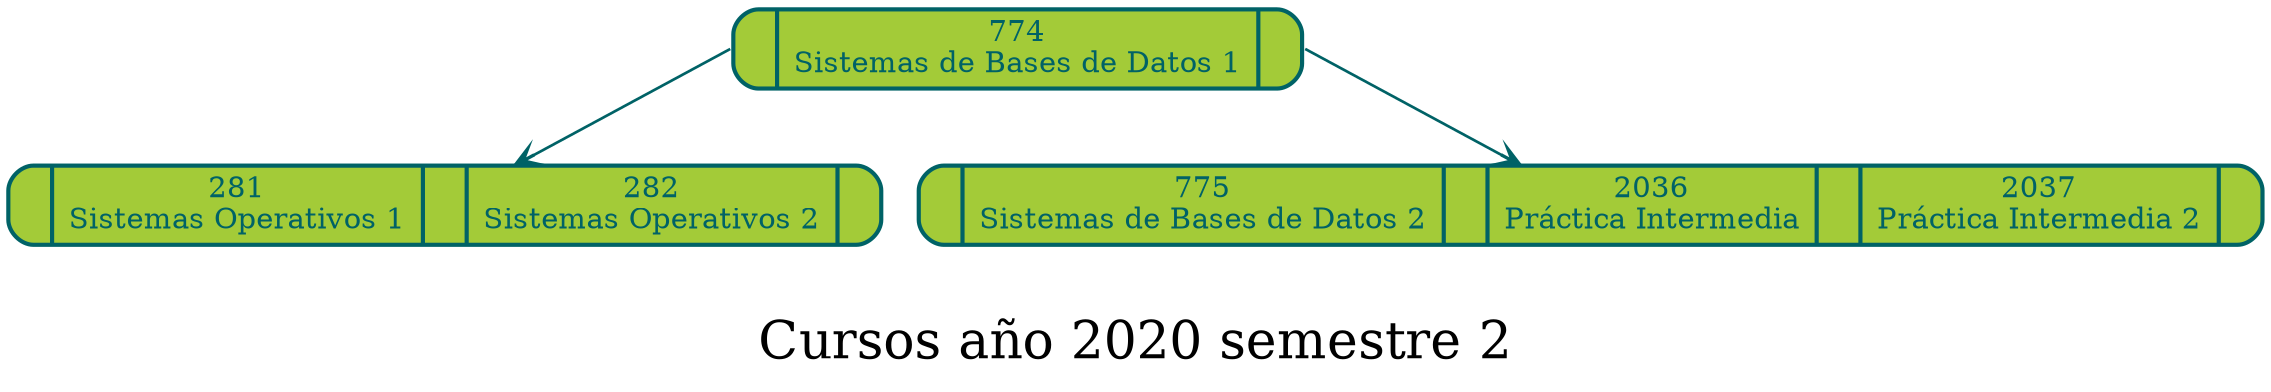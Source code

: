  
        digraph BTree
        {
        label="\nCursos año 2020 semestre 2" fontsize=25;
        rankdir=TB;
        node[color=" #006266",style="filled, rounded", fillcolor=" #A3CB38", shape=record penwidth=2, fontcolor=" #006266"];
        edge[color=" #006266" penwidth=1.3 arrowhead=vee];
        splines=false;
        
		Nodo774[label="<f0> | <f1>774\nSistemas de Bases de Datos 1 | <f2>  ", group=0];
		Nodo281[label="<f0> | <f1>281\nSistemas Operativos 1 | <f2>  | <f3>282\nSistemas Operativos 2 | <f4>  ", group=0];
		Nodo775[label="<f0> | <f1>775\nSistemas de Bases de Datos 2 | <f2>  | <f3>2036\nPráctica Intermedia | <f4>  | <f5>2037\nPráctica Intermedia 2 | <f6>  ", group=0];
		Nodo774:f0->Nodo281
		Nodo774:f2->Nodo775
	}